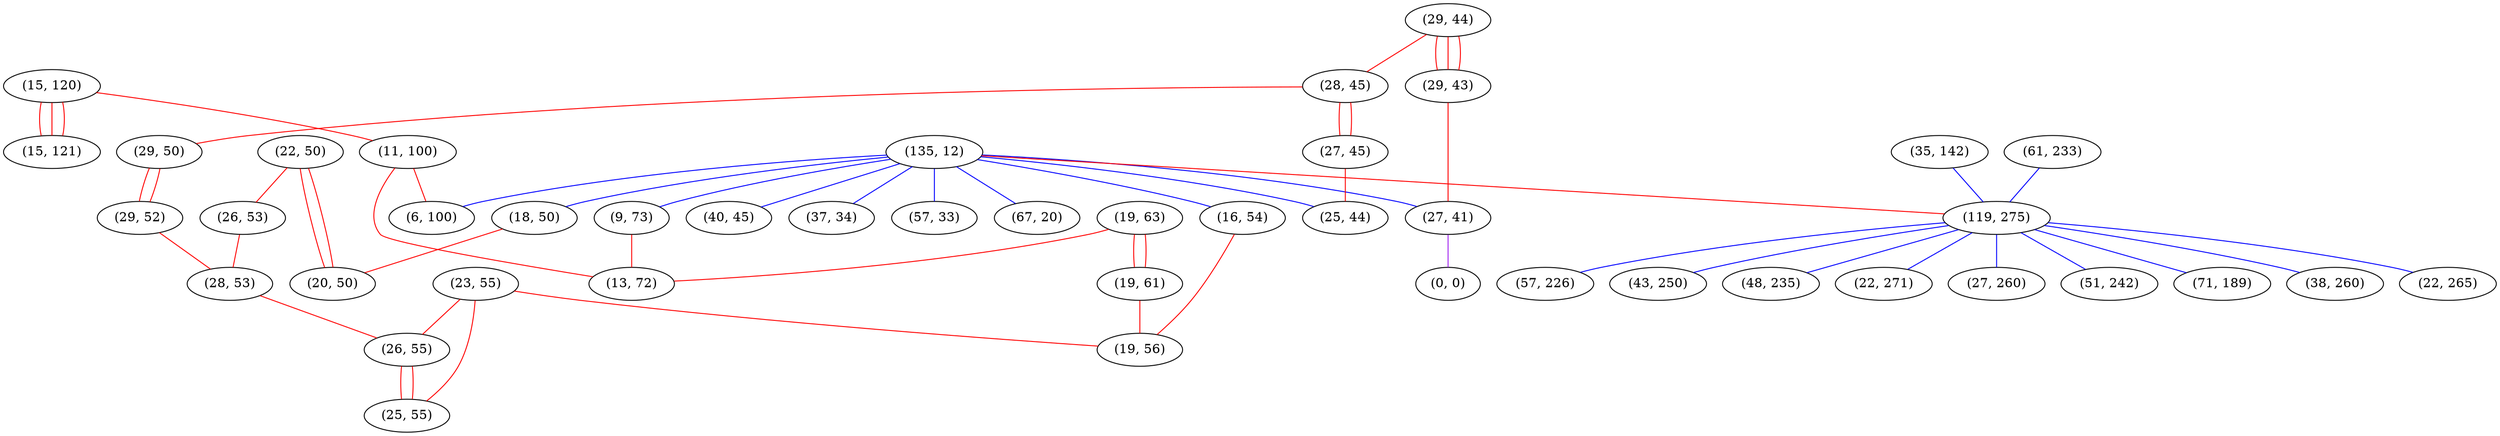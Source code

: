 graph "" {
"(19, 63)";
"(15, 120)";
"(135, 12)";
"(61, 233)";
"(23, 55)";
"(16, 54)";
"(29, 44)";
"(22, 50)";
"(28, 45)";
"(29, 50)";
"(29, 43)";
"(26, 53)";
"(11, 100)";
"(9, 73)";
"(27, 45)";
"(40, 45)";
"(27, 41)";
"(37, 34)";
"(35, 142)";
"(119, 275)";
"(48, 235)";
"(0, 0)";
"(19, 61)";
"(29, 52)";
"(22, 271)";
"(28, 53)";
"(27, 260)";
"(57, 33)";
"(13, 72)";
"(18, 50)";
"(20, 50)";
"(6, 100)";
"(51, 242)";
"(71, 189)";
"(15, 121)";
"(26, 55)";
"(38, 260)";
"(67, 20)";
"(22, 265)";
"(25, 44)";
"(19, 56)";
"(57, 226)";
"(43, 250)";
"(25, 55)";
"(19, 63)" -- "(13, 72)"  [color=red, key=0, weight=1];
"(19, 63)" -- "(19, 61)"  [color=red, key=0, weight=1];
"(19, 63)" -- "(19, 61)"  [color=red, key=1, weight=1];
"(15, 120)" -- "(11, 100)"  [color=red, key=0, weight=1];
"(15, 120)" -- "(15, 121)"  [color=red, key=0, weight=1];
"(15, 120)" -- "(15, 121)"  [color=red, key=1, weight=1];
"(15, 120)" -- "(15, 121)"  [color=red, key=2, weight=1];
"(135, 12)" -- "(119, 275)"  [color=red, key=0, weight=1];
"(135, 12)" -- "(40, 45)"  [color=blue, key=0, weight=3];
"(135, 12)" -- "(6, 100)"  [color=blue, key=0, weight=3];
"(135, 12)" -- "(67, 20)"  [color=blue, key=0, weight=3];
"(135, 12)" -- "(9, 73)"  [color=blue, key=0, weight=3];
"(135, 12)" -- "(25, 44)"  [color=blue, key=0, weight=3];
"(135, 12)" -- "(16, 54)"  [color=blue, key=0, weight=3];
"(135, 12)" -- "(57, 33)"  [color=blue, key=0, weight=3];
"(135, 12)" -- "(18, 50)"  [color=blue, key=0, weight=3];
"(135, 12)" -- "(27, 41)"  [color=blue, key=0, weight=3];
"(135, 12)" -- "(37, 34)"  [color=blue, key=0, weight=3];
"(61, 233)" -- "(119, 275)"  [color=blue, key=0, weight=3];
"(23, 55)" -- "(19, 56)"  [color=red, key=0, weight=1];
"(23, 55)" -- "(26, 55)"  [color=red, key=0, weight=1];
"(23, 55)" -- "(25, 55)"  [color=red, key=0, weight=1];
"(16, 54)" -- "(19, 56)"  [color=red, key=0, weight=1];
"(29, 44)" -- "(28, 45)"  [color=red, key=0, weight=1];
"(29, 44)" -- "(29, 43)"  [color=red, key=0, weight=1];
"(29, 44)" -- "(29, 43)"  [color=red, key=1, weight=1];
"(29, 44)" -- "(29, 43)"  [color=red, key=2, weight=1];
"(22, 50)" -- "(20, 50)"  [color=red, key=0, weight=1];
"(22, 50)" -- "(20, 50)"  [color=red, key=1, weight=1];
"(22, 50)" -- "(26, 53)"  [color=red, key=0, weight=1];
"(28, 45)" -- "(29, 50)"  [color=red, key=0, weight=1];
"(28, 45)" -- "(27, 45)"  [color=red, key=0, weight=1];
"(28, 45)" -- "(27, 45)"  [color=red, key=1, weight=1];
"(29, 50)" -- "(29, 52)"  [color=red, key=0, weight=1];
"(29, 50)" -- "(29, 52)"  [color=red, key=1, weight=1];
"(29, 43)" -- "(27, 41)"  [color=red, key=0, weight=1];
"(26, 53)" -- "(28, 53)"  [color=red, key=0, weight=1];
"(11, 100)" -- "(6, 100)"  [color=red, key=0, weight=1];
"(11, 100)" -- "(13, 72)"  [color=red, key=0, weight=1];
"(9, 73)" -- "(13, 72)"  [color=red, key=0, weight=1];
"(27, 45)" -- "(25, 44)"  [color=red, key=0, weight=1];
"(27, 41)" -- "(0, 0)"  [color=purple, key=0, weight=4];
"(35, 142)" -- "(119, 275)"  [color=blue, key=0, weight=3];
"(119, 275)" -- "(38, 260)"  [color=blue, key=0, weight=3];
"(119, 275)" -- "(48, 235)"  [color=blue, key=0, weight=3];
"(119, 275)" -- "(22, 271)"  [color=blue, key=0, weight=3];
"(119, 275)" -- "(43, 250)"  [color=blue, key=0, weight=3];
"(119, 275)" -- "(22, 265)"  [color=blue, key=0, weight=3];
"(119, 275)" -- "(27, 260)"  [color=blue, key=0, weight=3];
"(119, 275)" -- "(57, 226)"  [color=blue, key=0, weight=3];
"(119, 275)" -- "(51, 242)"  [color=blue, key=0, weight=3];
"(119, 275)" -- "(71, 189)"  [color=blue, key=0, weight=3];
"(19, 61)" -- "(19, 56)"  [color=red, key=0, weight=1];
"(29, 52)" -- "(28, 53)"  [color=red, key=0, weight=1];
"(28, 53)" -- "(26, 55)"  [color=red, key=0, weight=1];
"(18, 50)" -- "(20, 50)"  [color=red, key=0, weight=1];
"(26, 55)" -- "(25, 55)"  [color=red, key=0, weight=1];
"(26, 55)" -- "(25, 55)"  [color=red, key=1, weight=1];
}

